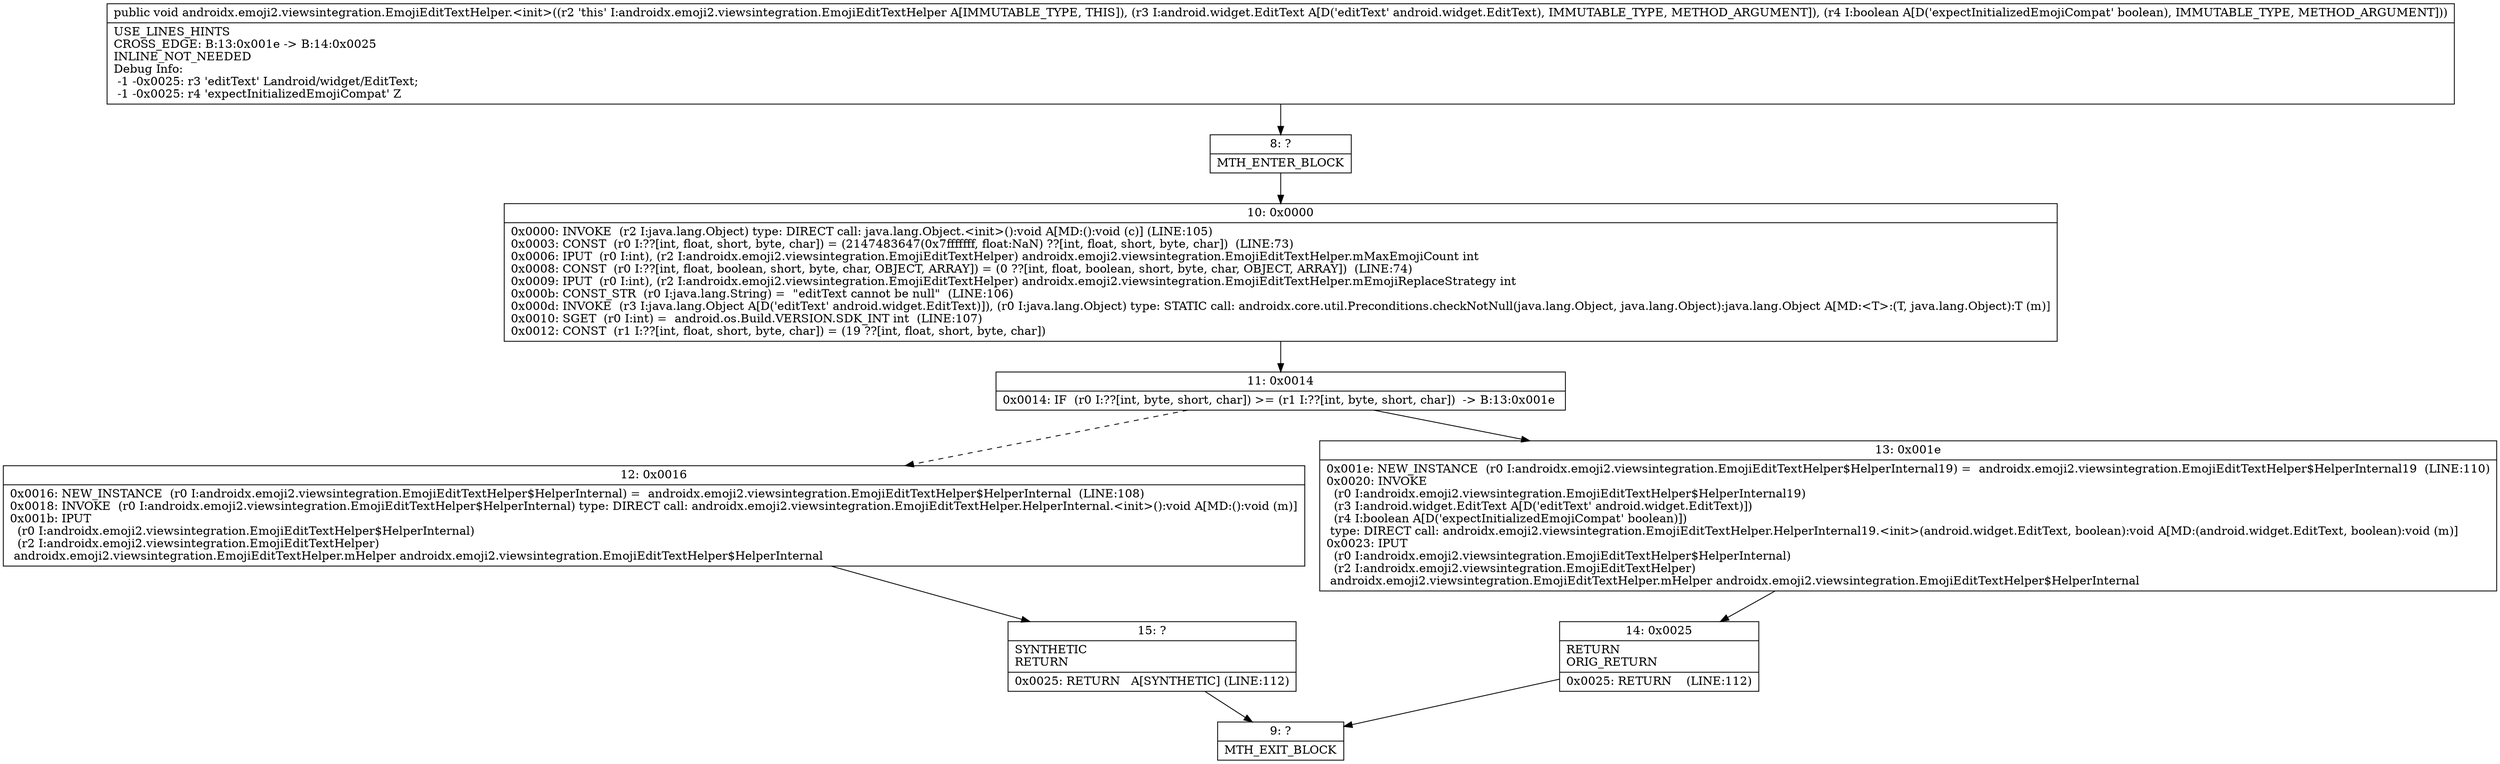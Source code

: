 digraph "CFG forandroidx.emoji2.viewsintegration.EmojiEditTextHelper.\<init\>(Landroid\/widget\/EditText;Z)V" {
Node_8 [shape=record,label="{8\:\ ?|MTH_ENTER_BLOCK\l}"];
Node_10 [shape=record,label="{10\:\ 0x0000|0x0000: INVOKE  (r2 I:java.lang.Object) type: DIRECT call: java.lang.Object.\<init\>():void A[MD:():void (c)] (LINE:105)\l0x0003: CONST  (r0 I:??[int, float, short, byte, char]) = (2147483647(0x7fffffff, float:NaN) ??[int, float, short, byte, char])  (LINE:73)\l0x0006: IPUT  (r0 I:int), (r2 I:androidx.emoji2.viewsintegration.EmojiEditTextHelper) androidx.emoji2.viewsintegration.EmojiEditTextHelper.mMaxEmojiCount int \l0x0008: CONST  (r0 I:??[int, float, boolean, short, byte, char, OBJECT, ARRAY]) = (0 ??[int, float, boolean, short, byte, char, OBJECT, ARRAY])  (LINE:74)\l0x0009: IPUT  (r0 I:int), (r2 I:androidx.emoji2.viewsintegration.EmojiEditTextHelper) androidx.emoji2.viewsintegration.EmojiEditTextHelper.mEmojiReplaceStrategy int \l0x000b: CONST_STR  (r0 I:java.lang.String) =  \"editText cannot be null\"  (LINE:106)\l0x000d: INVOKE  (r3 I:java.lang.Object A[D('editText' android.widget.EditText)]), (r0 I:java.lang.Object) type: STATIC call: androidx.core.util.Preconditions.checkNotNull(java.lang.Object, java.lang.Object):java.lang.Object A[MD:\<T\>:(T, java.lang.Object):T (m)]\l0x0010: SGET  (r0 I:int) =  android.os.Build.VERSION.SDK_INT int  (LINE:107)\l0x0012: CONST  (r1 I:??[int, float, short, byte, char]) = (19 ??[int, float, short, byte, char]) \l}"];
Node_11 [shape=record,label="{11\:\ 0x0014|0x0014: IF  (r0 I:??[int, byte, short, char]) \>= (r1 I:??[int, byte, short, char])  \-\> B:13:0x001e \l}"];
Node_12 [shape=record,label="{12\:\ 0x0016|0x0016: NEW_INSTANCE  (r0 I:androidx.emoji2.viewsintegration.EmojiEditTextHelper$HelperInternal) =  androidx.emoji2.viewsintegration.EmojiEditTextHelper$HelperInternal  (LINE:108)\l0x0018: INVOKE  (r0 I:androidx.emoji2.viewsintegration.EmojiEditTextHelper$HelperInternal) type: DIRECT call: androidx.emoji2.viewsintegration.EmojiEditTextHelper.HelperInternal.\<init\>():void A[MD:():void (m)]\l0x001b: IPUT  \l  (r0 I:androidx.emoji2.viewsintegration.EmojiEditTextHelper$HelperInternal)\l  (r2 I:androidx.emoji2.viewsintegration.EmojiEditTextHelper)\l androidx.emoji2.viewsintegration.EmojiEditTextHelper.mHelper androidx.emoji2.viewsintegration.EmojiEditTextHelper$HelperInternal \l}"];
Node_15 [shape=record,label="{15\:\ ?|SYNTHETIC\lRETURN\l|0x0025: RETURN   A[SYNTHETIC] (LINE:112)\l}"];
Node_9 [shape=record,label="{9\:\ ?|MTH_EXIT_BLOCK\l}"];
Node_13 [shape=record,label="{13\:\ 0x001e|0x001e: NEW_INSTANCE  (r0 I:androidx.emoji2.viewsintegration.EmojiEditTextHelper$HelperInternal19) =  androidx.emoji2.viewsintegration.EmojiEditTextHelper$HelperInternal19  (LINE:110)\l0x0020: INVOKE  \l  (r0 I:androidx.emoji2.viewsintegration.EmojiEditTextHelper$HelperInternal19)\l  (r3 I:android.widget.EditText A[D('editText' android.widget.EditText)])\l  (r4 I:boolean A[D('expectInitializedEmojiCompat' boolean)])\l type: DIRECT call: androidx.emoji2.viewsintegration.EmojiEditTextHelper.HelperInternal19.\<init\>(android.widget.EditText, boolean):void A[MD:(android.widget.EditText, boolean):void (m)]\l0x0023: IPUT  \l  (r0 I:androidx.emoji2.viewsintegration.EmojiEditTextHelper$HelperInternal)\l  (r2 I:androidx.emoji2.viewsintegration.EmojiEditTextHelper)\l androidx.emoji2.viewsintegration.EmojiEditTextHelper.mHelper androidx.emoji2.viewsintegration.EmojiEditTextHelper$HelperInternal \l}"];
Node_14 [shape=record,label="{14\:\ 0x0025|RETURN\lORIG_RETURN\l|0x0025: RETURN    (LINE:112)\l}"];
MethodNode[shape=record,label="{public void androidx.emoji2.viewsintegration.EmojiEditTextHelper.\<init\>((r2 'this' I:androidx.emoji2.viewsintegration.EmojiEditTextHelper A[IMMUTABLE_TYPE, THIS]), (r3 I:android.widget.EditText A[D('editText' android.widget.EditText), IMMUTABLE_TYPE, METHOD_ARGUMENT]), (r4 I:boolean A[D('expectInitializedEmojiCompat' boolean), IMMUTABLE_TYPE, METHOD_ARGUMENT]))  | USE_LINES_HINTS\lCROSS_EDGE: B:13:0x001e \-\> B:14:0x0025\lINLINE_NOT_NEEDED\lDebug Info:\l  \-1 \-0x0025: r3 'editText' Landroid\/widget\/EditText;\l  \-1 \-0x0025: r4 'expectInitializedEmojiCompat' Z\l}"];
MethodNode -> Node_8;Node_8 -> Node_10;
Node_10 -> Node_11;
Node_11 -> Node_12[style=dashed];
Node_11 -> Node_13;
Node_12 -> Node_15;
Node_15 -> Node_9;
Node_13 -> Node_14;
Node_14 -> Node_9;
}

